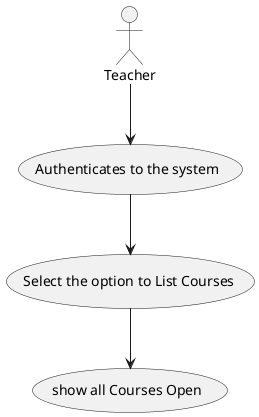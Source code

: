 @startuml
'https://plantuml.com/use-case-diagram

actor Teacher
    Teacher -down-> (Authenticates to the system)
    (Authenticates to the system) --> (Select the option to List Courses)
    (Select the option to List Courses) --> (show all Courses Open)


@enduml